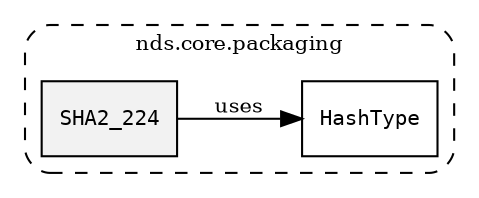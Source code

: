 /**
 * This dot file creates symbol collaboration diagram for SHA2_224.
 */
digraph ZSERIO
{
    node [shape=box, fontsize=10];
    rankdir="LR";
    fontsize=10;
    tooltip="SHA2_224 collaboration diagram";

    subgraph "cluster_nds.core.packaging"
    {
        style="dashed, rounded";
        label="nds.core.packaging";
        tooltip="Package nds.core.packaging";
        href="../../../content/packages/nds.core.packaging.html#Package-nds-core-packaging";
        target="_parent";

        "SHA2_224" [style="filled", fillcolor="#0000000D", target="_parent", label=<<font face="monospace"><table align="center" border="0" cellspacing="0" cellpadding="0"><tr><td href="../../../content/packages/nds.core.packaging.html#Constant-SHA2_224" title="Constant defined in nds.core.packaging">SHA2_224</td></tr></table></font>>];
        "HashType" [target="_parent", label=<<font face="monospace"><table align="center" border="0" cellspacing="0" cellpadding="0"><tr><td href="../../../content/packages/nds.core.packaging.html#Subtype-HashType" title="Subtype defined in nds.core.packaging">HashType</td></tr></table></font>>];
    }

    "SHA2_224" -> "HashType" [label="uses", fontsize=10];
}
